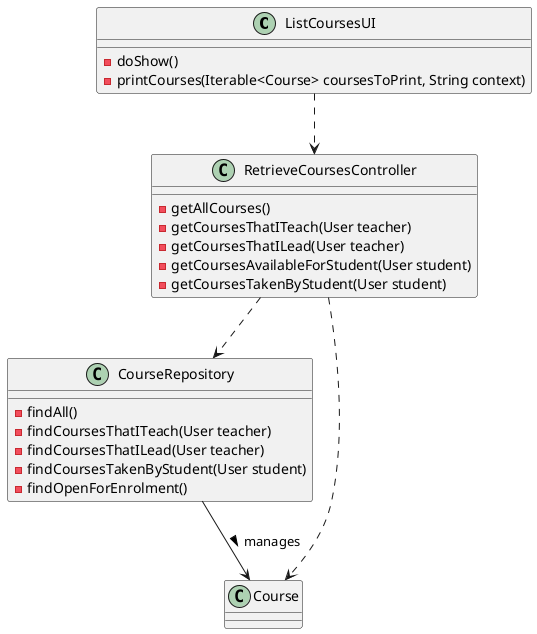 @startuml

class ListCoursesUI{
    -doShow()
    -printCourses(Iterable<Course> coursesToPrint, String context)
}

class RetrieveCoursesController{
    -getAllCourses()
    -getCoursesThatITeach(User teacher)
    -getCoursesThatILead(User teacher)
    -getCoursesAvailableForStudent(User student)
    -getCoursesTakenByStudent(User student)
}

class CourseRepository{
    -findAll()
    -findCoursesThatITeach(User teacher)
    -findCoursesThatILead(User teacher)
    -findCoursesTakenByStudent(User student)
    -findOpenForEnrolment()
}

class Course{}

ListCoursesUI ..> RetrieveCoursesController
RetrieveCoursesController ..> CourseRepository

CourseRepository --> Course : manages >
RetrieveCoursesController ..> Course

@enduml